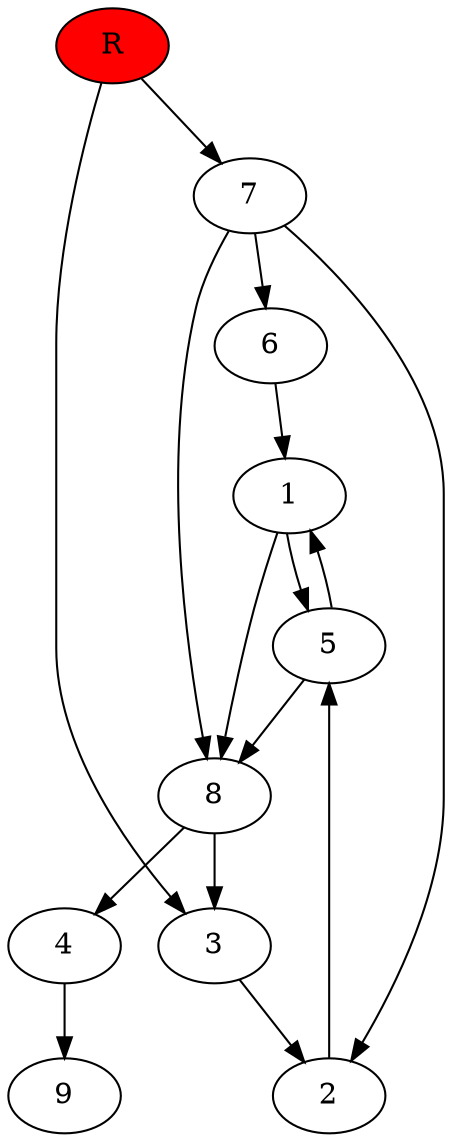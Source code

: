 digraph prb8793 {
	1
	2
	3
	4
	5
	6
	7
	8
	R [fillcolor="#ff0000" style=filled]
	1 -> 5
	1 -> 8
	2 -> 5
	3 -> 2
	4 -> 9
	5 -> 1
	5 -> 8
	6 -> 1
	7 -> 2
	7 -> 6
	7 -> 8
	8 -> 3
	8 -> 4
	R -> 3
	R -> 7
}
